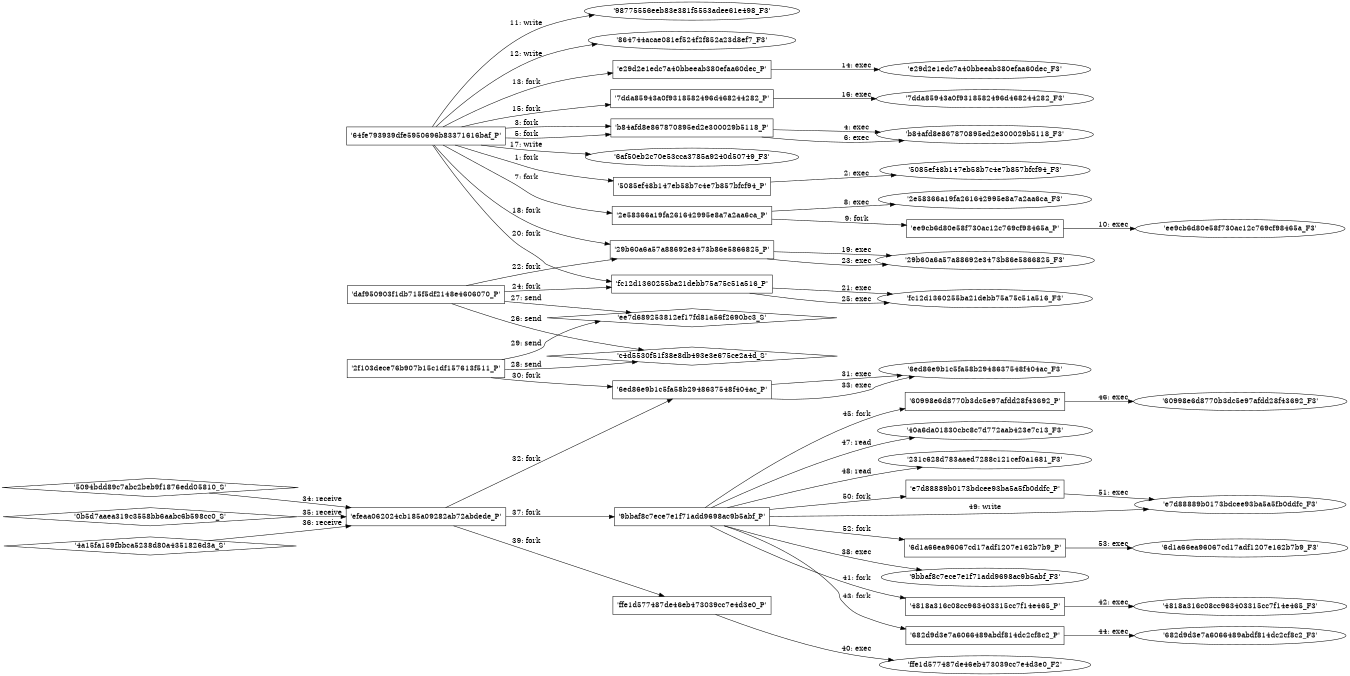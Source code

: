 digraph "D:\Learning\Paper\apt\基于CTI的攻击预警\Dataset\攻击图\ASGfromALLCTI\Quarterly Report Incident Response trends in Summer 2020.dot" {
rankdir="LR"
size="9"
fixedsize="false"
splines="true"
nodesep=0.3
ranksep=0
fontsize=10
overlap="scalexy"
engine= "neato"
	"'64fe793939dfe5950696b83371616baf_P'" [node_type=Process shape=box]
	"'5085ef48b147eb58b7c4e7b857bfcf94_P'" [node_type=Process shape=box]
	"'64fe793939dfe5950696b83371616baf_P'" -> "'5085ef48b147eb58b7c4e7b857bfcf94_P'" [label="1: fork"]
	"'5085ef48b147eb58b7c4e7b857bfcf94_P'" [node_type=Process shape=box]
	"'5085ef48b147eb58b7c4e7b857bfcf94_F3'" [node_type=File shape=ellipse]
	"'5085ef48b147eb58b7c4e7b857bfcf94_P'" -> "'5085ef48b147eb58b7c4e7b857bfcf94_F3'" [label="2: exec"]
	"'64fe793939dfe5950696b83371616baf_P'" [node_type=Process shape=box]
	"'b84afd8e867870895ed2e300029b5118_P'" [node_type=Process shape=box]
	"'64fe793939dfe5950696b83371616baf_P'" -> "'b84afd8e867870895ed2e300029b5118_P'" [label="3: fork"]
	"'b84afd8e867870895ed2e300029b5118_P'" [node_type=Process shape=box]
	"'b84afd8e867870895ed2e300029b5118_F3'" [node_type=File shape=ellipse]
	"'b84afd8e867870895ed2e300029b5118_P'" -> "'b84afd8e867870895ed2e300029b5118_F3'" [label="4: exec"]
	"'64fe793939dfe5950696b83371616baf_P'" [node_type=Process shape=box]
	"'b84afd8e867870895ed2e300029b5118_P'" [node_type=Process shape=box]
	"'64fe793939dfe5950696b83371616baf_P'" -> "'b84afd8e867870895ed2e300029b5118_P'" [label="5: fork"]
	"'b84afd8e867870895ed2e300029b5118_P'" [node_type=Process shape=box]
	"'b84afd8e867870895ed2e300029b5118_F3'" [node_type=File shape=ellipse]
	"'b84afd8e867870895ed2e300029b5118_P'" -> "'b84afd8e867870895ed2e300029b5118_F3'" [label="6: exec"]
	"'64fe793939dfe5950696b83371616baf_P'" [node_type=Process shape=box]
	"'2e58366a19fa261642995e8a7a2aa6ca_P'" [node_type=Process shape=box]
	"'64fe793939dfe5950696b83371616baf_P'" -> "'2e58366a19fa261642995e8a7a2aa6ca_P'" [label="7: fork"]
	"'2e58366a19fa261642995e8a7a2aa6ca_P'" [node_type=Process shape=box]
	"'2e58366a19fa261642995e8a7a2aa6ca_F3'" [node_type=File shape=ellipse]
	"'2e58366a19fa261642995e8a7a2aa6ca_P'" -> "'2e58366a19fa261642995e8a7a2aa6ca_F3'" [label="8: exec"]
	"'2e58366a19fa261642995e8a7a2aa6ca_P'" [node_type=Process shape=box]
	"'ee9cb6d80e58f730ac12c769cf98465a_P'" [node_type=Process shape=box]
	"'2e58366a19fa261642995e8a7a2aa6ca_P'" -> "'ee9cb6d80e58f730ac12c769cf98465a_P'" [label="9: fork"]
	"'ee9cb6d80e58f730ac12c769cf98465a_P'" [node_type=Process shape=box]
	"'ee9cb6d80e58f730ac12c769cf98465a_F3'" [node_type=File shape=ellipse]
	"'ee9cb6d80e58f730ac12c769cf98465a_P'" -> "'ee9cb6d80e58f730ac12c769cf98465a_F3'" [label="10: exec"]
	"'98775556eeb83e381f5553adee61e498_F3'" [node_type=file shape=ellipse]
	"'64fe793939dfe5950696b83371616baf_P'" [node_type=Process shape=box]
	"'64fe793939dfe5950696b83371616baf_P'" -> "'98775556eeb83e381f5553adee61e498_F3'" [label="11: write"]
	"'864744acae081ef524f2f852a23d8ef7_F3'" [node_type=file shape=ellipse]
	"'64fe793939dfe5950696b83371616baf_P'" [node_type=Process shape=box]
	"'64fe793939dfe5950696b83371616baf_P'" -> "'864744acae081ef524f2f852a23d8ef7_F3'" [label="12: write"]
	"'64fe793939dfe5950696b83371616baf_P'" [node_type=Process shape=box]
	"'e29d2e1edc7a40bbeeab380efaa60dec_P'" [node_type=Process shape=box]
	"'64fe793939dfe5950696b83371616baf_P'" -> "'e29d2e1edc7a40bbeeab380efaa60dec_P'" [label="13: fork"]
	"'e29d2e1edc7a40bbeeab380efaa60dec_P'" [node_type=Process shape=box]
	"'e29d2e1edc7a40bbeeab380efaa60dec_F3'" [node_type=File shape=ellipse]
	"'e29d2e1edc7a40bbeeab380efaa60dec_P'" -> "'e29d2e1edc7a40bbeeab380efaa60dec_F3'" [label="14: exec"]
	"'64fe793939dfe5950696b83371616baf_P'" [node_type=Process shape=box]
	"'7dda85943a0f9318582496d468244282_P'" [node_type=Process shape=box]
	"'64fe793939dfe5950696b83371616baf_P'" -> "'7dda85943a0f9318582496d468244282_P'" [label="15: fork"]
	"'7dda85943a0f9318582496d468244282_P'" [node_type=Process shape=box]
	"'7dda85943a0f9318582496d468244282_F3'" [node_type=File shape=ellipse]
	"'7dda85943a0f9318582496d468244282_P'" -> "'7dda85943a0f9318582496d468244282_F3'" [label="16: exec"]
	"'6af50eb2c70e53cca3785a9240d50749_F3'" [node_type=file shape=ellipse]
	"'64fe793939dfe5950696b83371616baf_P'" [node_type=Process shape=box]
	"'64fe793939dfe5950696b83371616baf_P'" -> "'6af50eb2c70e53cca3785a9240d50749_F3'" [label="17: write"]
	"'64fe793939dfe5950696b83371616baf_P'" [node_type=Process shape=box]
	"'29b60a6a57a88692e3473b86e5866825_P'" [node_type=Process shape=box]
	"'64fe793939dfe5950696b83371616baf_P'" -> "'29b60a6a57a88692e3473b86e5866825_P'" [label="18: fork"]
	"'29b60a6a57a88692e3473b86e5866825_P'" [node_type=Process shape=box]
	"'29b60a6a57a88692e3473b86e5866825_F3'" [node_type=File shape=ellipse]
	"'29b60a6a57a88692e3473b86e5866825_P'" -> "'29b60a6a57a88692e3473b86e5866825_F3'" [label="19: exec"]
	"'64fe793939dfe5950696b83371616baf_P'" [node_type=Process shape=box]
	"'fc12d1360255ba21debb75a75c51a516_P'" [node_type=Process shape=box]
	"'64fe793939dfe5950696b83371616baf_P'" -> "'fc12d1360255ba21debb75a75c51a516_P'" [label="20: fork"]
	"'fc12d1360255ba21debb75a75c51a516_P'" [node_type=Process shape=box]
	"'fc12d1360255ba21debb75a75c51a516_F3'" [node_type=File shape=ellipse]
	"'fc12d1360255ba21debb75a75c51a516_P'" -> "'fc12d1360255ba21debb75a75c51a516_F3'" [label="21: exec"]
	"'daf950903f1db715f5df2148e4606070_P'" [node_type=Process shape=box]
	"'29b60a6a57a88692e3473b86e5866825_P'" [node_type=Process shape=box]
	"'daf950903f1db715f5df2148e4606070_P'" -> "'29b60a6a57a88692e3473b86e5866825_P'" [label="22: fork"]
	"'29b60a6a57a88692e3473b86e5866825_P'" [node_type=Process shape=box]
	"'29b60a6a57a88692e3473b86e5866825_F3'" [node_type=File shape=ellipse]
	"'29b60a6a57a88692e3473b86e5866825_P'" -> "'29b60a6a57a88692e3473b86e5866825_F3'" [label="23: exec"]
	"'daf950903f1db715f5df2148e4606070_P'" [node_type=Process shape=box]
	"'fc12d1360255ba21debb75a75c51a516_P'" [node_type=Process shape=box]
	"'daf950903f1db715f5df2148e4606070_P'" -> "'fc12d1360255ba21debb75a75c51a516_P'" [label="24: fork"]
	"'fc12d1360255ba21debb75a75c51a516_P'" [node_type=Process shape=box]
	"'fc12d1360255ba21debb75a75c51a516_F3'" [node_type=File shape=ellipse]
	"'fc12d1360255ba21debb75a75c51a516_P'" -> "'fc12d1360255ba21debb75a75c51a516_F3'" [label="25: exec"]
	"'c4d5530f51f38e8db493e3e675ce2a4d_S'" [node_type=Socket shape=diamond]
	"'daf950903f1db715f5df2148e4606070_P'" [node_type=Process shape=box]
	"'daf950903f1db715f5df2148e4606070_P'" -> "'c4d5530f51f38e8db493e3e675ce2a4d_S'" [label="26: send"]
	"'ee7d689253812ef17fd81a56f2690bc3_S'" [node_type=Socket shape=diamond]
	"'daf950903f1db715f5df2148e4606070_P'" [node_type=Process shape=box]
	"'daf950903f1db715f5df2148e4606070_P'" -> "'ee7d689253812ef17fd81a56f2690bc3_S'" [label="27: send"]
	"'c4d5530f51f38e8db493e3e675ce2a4d_S'" [node_type=Socket shape=diamond]
	"'2f103dece76b907b15c1df157613f511_P'" [node_type=Process shape=box]
	"'2f103dece76b907b15c1df157613f511_P'" -> "'c4d5530f51f38e8db493e3e675ce2a4d_S'" [label="28: send"]
	"'ee7d689253812ef17fd81a56f2690bc3_S'" [node_type=Socket shape=diamond]
	"'2f103dece76b907b15c1df157613f511_P'" [node_type=Process shape=box]
	"'2f103dece76b907b15c1df157613f511_P'" -> "'ee7d689253812ef17fd81a56f2690bc3_S'" [label="29: send"]
	"'2f103dece76b907b15c1df157613f511_P'" [node_type=Process shape=box]
	"'6ed86e9b1c5fa58b2948637548f404ac_P'" [node_type=Process shape=box]
	"'2f103dece76b907b15c1df157613f511_P'" -> "'6ed86e9b1c5fa58b2948637548f404ac_P'" [label="30: fork"]
	"'6ed86e9b1c5fa58b2948637548f404ac_P'" [node_type=Process shape=box]
	"'6ed86e9b1c5fa58b2948637548f404ac_F3'" [node_type=File shape=ellipse]
	"'6ed86e9b1c5fa58b2948637548f404ac_P'" -> "'6ed86e9b1c5fa58b2948637548f404ac_F3'" [label="31: exec"]
	"'efeaa062024cb185a09282ab72abdede_P'" [node_type=Process shape=box]
	"'6ed86e9b1c5fa58b2948637548f404ac_P'" [node_type=Process shape=box]
	"'efeaa062024cb185a09282ab72abdede_P'" -> "'6ed86e9b1c5fa58b2948637548f404ac_P'" [label="32: fork"]
	"'6ed86e9b1c5fa58b2948637548f404ac_P'" [node_type=Process shape=box]
	"'6ed86e9b1c5fa58b2948637548f404ac_F3'" [node_type=File shape=ellipse]
	"'6ed86e9b1c5fa58b2948637548f404ac_P'" -> "'6ed86e9b1c5fa58b2948637548f404ac_F3'" [label="33: exec"]
	"'efeaa062024cb185a09282ab72abdede_P'" [node_type=Process shape=box]
	"'5094bdd89c7abc2beb9f1876edd05810_S'" [node_type=Socket shape=diamond]
	"'5094bdd89c7abc2beb9f1876edd05810_S'" -> "'efeaa062024cb185a09282ab72abdede_P'" [label="34: receive"]
	"'efeaa062024cb185a09282ab72abdede_P'" [node_type=Process shape=box]
	"'0b5d7aaea319c3558bb6aabc6b598cc0_S'" [node_type=Socket shape=diamond]
	"'0b5d7aaea319c3558bb6aabc6b598cc0_S'" -> "'efeaa062024cb185a09282ab72abdede_P'" [label="35: receive"]
	"'efeaa062024cb185a09282ab72abdede_P'" [node_type=Process shape=box]
	"'4a15fa159fbbca5238d80a4351826d3a_S'" [node_type=Socket shape=diamond]
	"'4a15fa159fbbca5238d80a4351826d3a_S'" -> "'efeaa062024cb185a09282ab72abdede_P'" [label="36: receive"]
	"'efeaa062024cb185a09282ab72abdede_P'" [node_type=Process shape=box]
	"'9bbaf8c7ece7e1f71add9698ac9b5abf_P'" [node_type=Process shape=box]
	"'efeaa062024cb185a09282ab72abdede_P'" -> "'9bbaf8c7ece7e1f71add9698ac9b5abf_P'" [label="37: fork"]
	"'9bbaf8c7ece7e1f71add9698ac9b5abf_P'" [node_type=Process shape=box]
	"'9bbaf8c7ece7e1f71add9698ac9b5abf_F3'" [node_type=File shape=ellipse]
	"'9bbaf8c7ece7e1f71add9698ac9b5abf_P'" -> "'9bbaf8c7ece7e1f71add9698ac9b5abf_F3'" [label="38: exec"]
	"'efeaa062024cb185a09282ab72abdede_P'" [node_type=Process shape=box]
	"'ffe1d577487de46eb473039cc7e4d3e0_P'" [node_type=Process shape=box]
	"'efeaa062024cb185a09282ab72abdede_P'" -> "'ffe1d577487de46eb473039cc7e4d3e0_P'" [label="39: fork"]
	"'ffe1d577487de46eb473039cc7e4d3e0_P'" [node_type=Process shape=box]
	"'ffe1d577487de46eb473039cc7e4d3e0_F2'" [node_type=File shape=ellipse]
	"'ffe1d577487de46eb473039cc7e4d3e0_P'" -> "'ffe1d577487de46eb473039cc7e4d3e0_F2'" [label="40: exec"]
	"'9bbaf8c7ece7e1f71add9698ac9b5abf_P'" [node_type=Process shape=box]
	"'4818a316c08cc963403315cc7f14e465_P'" [node_type=Process shape=box]
	"'9bbaf8c7ece7e1f71add9698ac9b5abf_P'" -> "'4818a316c08cc963403315cc7f14e465_P'" [label="41: fork"]
	"'4818a316c08cc963403315cc7f14e465_P'" [node_type=Process shape=box]
	"'4818a316c08cc963403315cc7f14e465_F3'" [node_type=File shape=ellipse]
	"'4818a316c08cc963403315cc7f14e465_P'" -> "'4818a316c08cc963403315cc7f14e465_F3'" [label="42: exec"]
	"'9bbaf8c7ece7e1f71add9698ac9b5abf_P'" [node_type=Process shape=box]
	"'682d9d3e7a6066489abdf814dc2cf8c2_P'" [node_type=Process shape=box]
	"'9bbaf8c7ece7e1f71add9698ac9b5abf_P'" -> "'682d9d3e7a6066489abdf814dc2cf8c2_P'" [label="43: fork"]
	"'682d9d3e7a6066489abdf814dc2cf8c2_P'" [node_type=Process shape=box]
	"'682d9d3e7a6066489abdf814dc2cf8c2_F3'" [node_type=File shape=ellipse]
	"'682d9d3e7a6066489abdf814dc2cf8c2_P'" -> "'682d9d3e7a6066489abdf814dc2cf8c2_F3'" [label="44: exec"]
	"'9bbaf8c7ece7e1f71add9698ac9b5abf_P'" [node_type=Process shape=box]
	"'60998e6d8770b3dc5e97afdd28f43692_P'" [node_type=Process shape=box]
	"'9bbaf8c7ece7e1f71add9698ac9b5abf_P'" -> "'60998e6d8770b3dc5e97afdd28f43692_P'" [label="45: fork"]
	"'60998e6d8770b3dc5e97afdd28f43692_P'" [node_type=Process shape=box]
	"'60998e6d8770b3dc5e97afdd28f43692_F3'" [node_type=File shape=ellipse]
	"'60998e6d8770b3dc5e97afdd28f43692_P'" -> "'60998e6d8770b3dc5e97afdd28f43692_F3'" [label="46: exec"]
	"'40a6da01830cbc8c7d772aab423e7c13_F3'" [node_type=file shape=ellipse]
	"'9bbaf8c7ece7e1f71add9698ac9b5abf_P'" [node_type=Process shape=box]
	"'9bbaf8c7ece7e1f71add9698ac9b5abf_P'" -> "'40a6da01830cbc8c7d772aab423e7c13_F3'" [label="47: read"]
	"'231c628d783aaed7288c121cef0a1681_F3'" [node_type=file shape=ellipse]
	"'9bbaf8c7ece7e1f71add9698ac9b5abf_P'" [node_type=Process shape=box]
	"'9bbaf8c7ece7e1f71add9698ac9b5abf_P'" -> "'231c628d783aaed7288c121cef0a1681_F3'" [label="48: read"]
	"'e7d88889b0173bdcee93ba5a5fb0ddfc_F3'" [node_type=file shape=ellipse]
	"'9bbaf8c7ece7e1f71add9698ac9b5abf_P'" [node_type=Process shape=box]
	"'9bbaf8c7ece7e1f71add9698ac9b5abf_P'" -> "'e7d88889b0173bdcee93ba5a5fb0ddfc_F3'" [label="49: write"]
	"'9bbaf8c7ece7e1f71add9698ac9b5abf_P'" [node_type=Process shape=box]
	"'e7d88889b0173bdcee93ba5a5fb0ddfc_P'" [node_type=Process shape=box]
	"'9bbaf8c7ece7e1f71add9698ac9b5abf_P'" -> "'e7d88889b0173bdcee93ba5a5fb0ddfc_P'" [label="50: fork"]
	"'e7d88889b0173bdcee93ba5a5fb0ddfc_P'" [node_type=Process shape=box]
	"'e7d88889b0173bdcee93ba5a5fb0ddfc_F3'" [node_type=File shape=ellipse]
	"'e7d88889b0173bdcee93ba5a5fb0ddfc_P'" -> "'e7d88889b0173bdcee93ba5a5fb0ddfc_F3'" [label="51: exec"]
	"'9bbaf8c7ece7e1f71add9698ac9b5abf_P'" [node_type=Process shape=box]
	"'6d1a66ea96067cd17adf1207e162b7b9_P'" [node_type=Process shape=box]
	"'9bbaf8c7ece7e1f71add9698ac9b5abf_P'" -> "'6d1a66ea96067cd17adf1207e162b7b9_P'" [label="52: fork"]
	"'6d1a66ea96067cd17adf1207e162b7b9_P'" [node_type=Process shape=box]
	"'6d1a66ea96067cd17adf1207e162b7b9_F3'" [node_type=File shape=ellipse]
	"'6d1a66ea96067cd17adf1207e162b7b9_P'" -> "'6d1a66ea96067cd17adf1207e162b7b9_F3'" [label="53: exec"]
}

